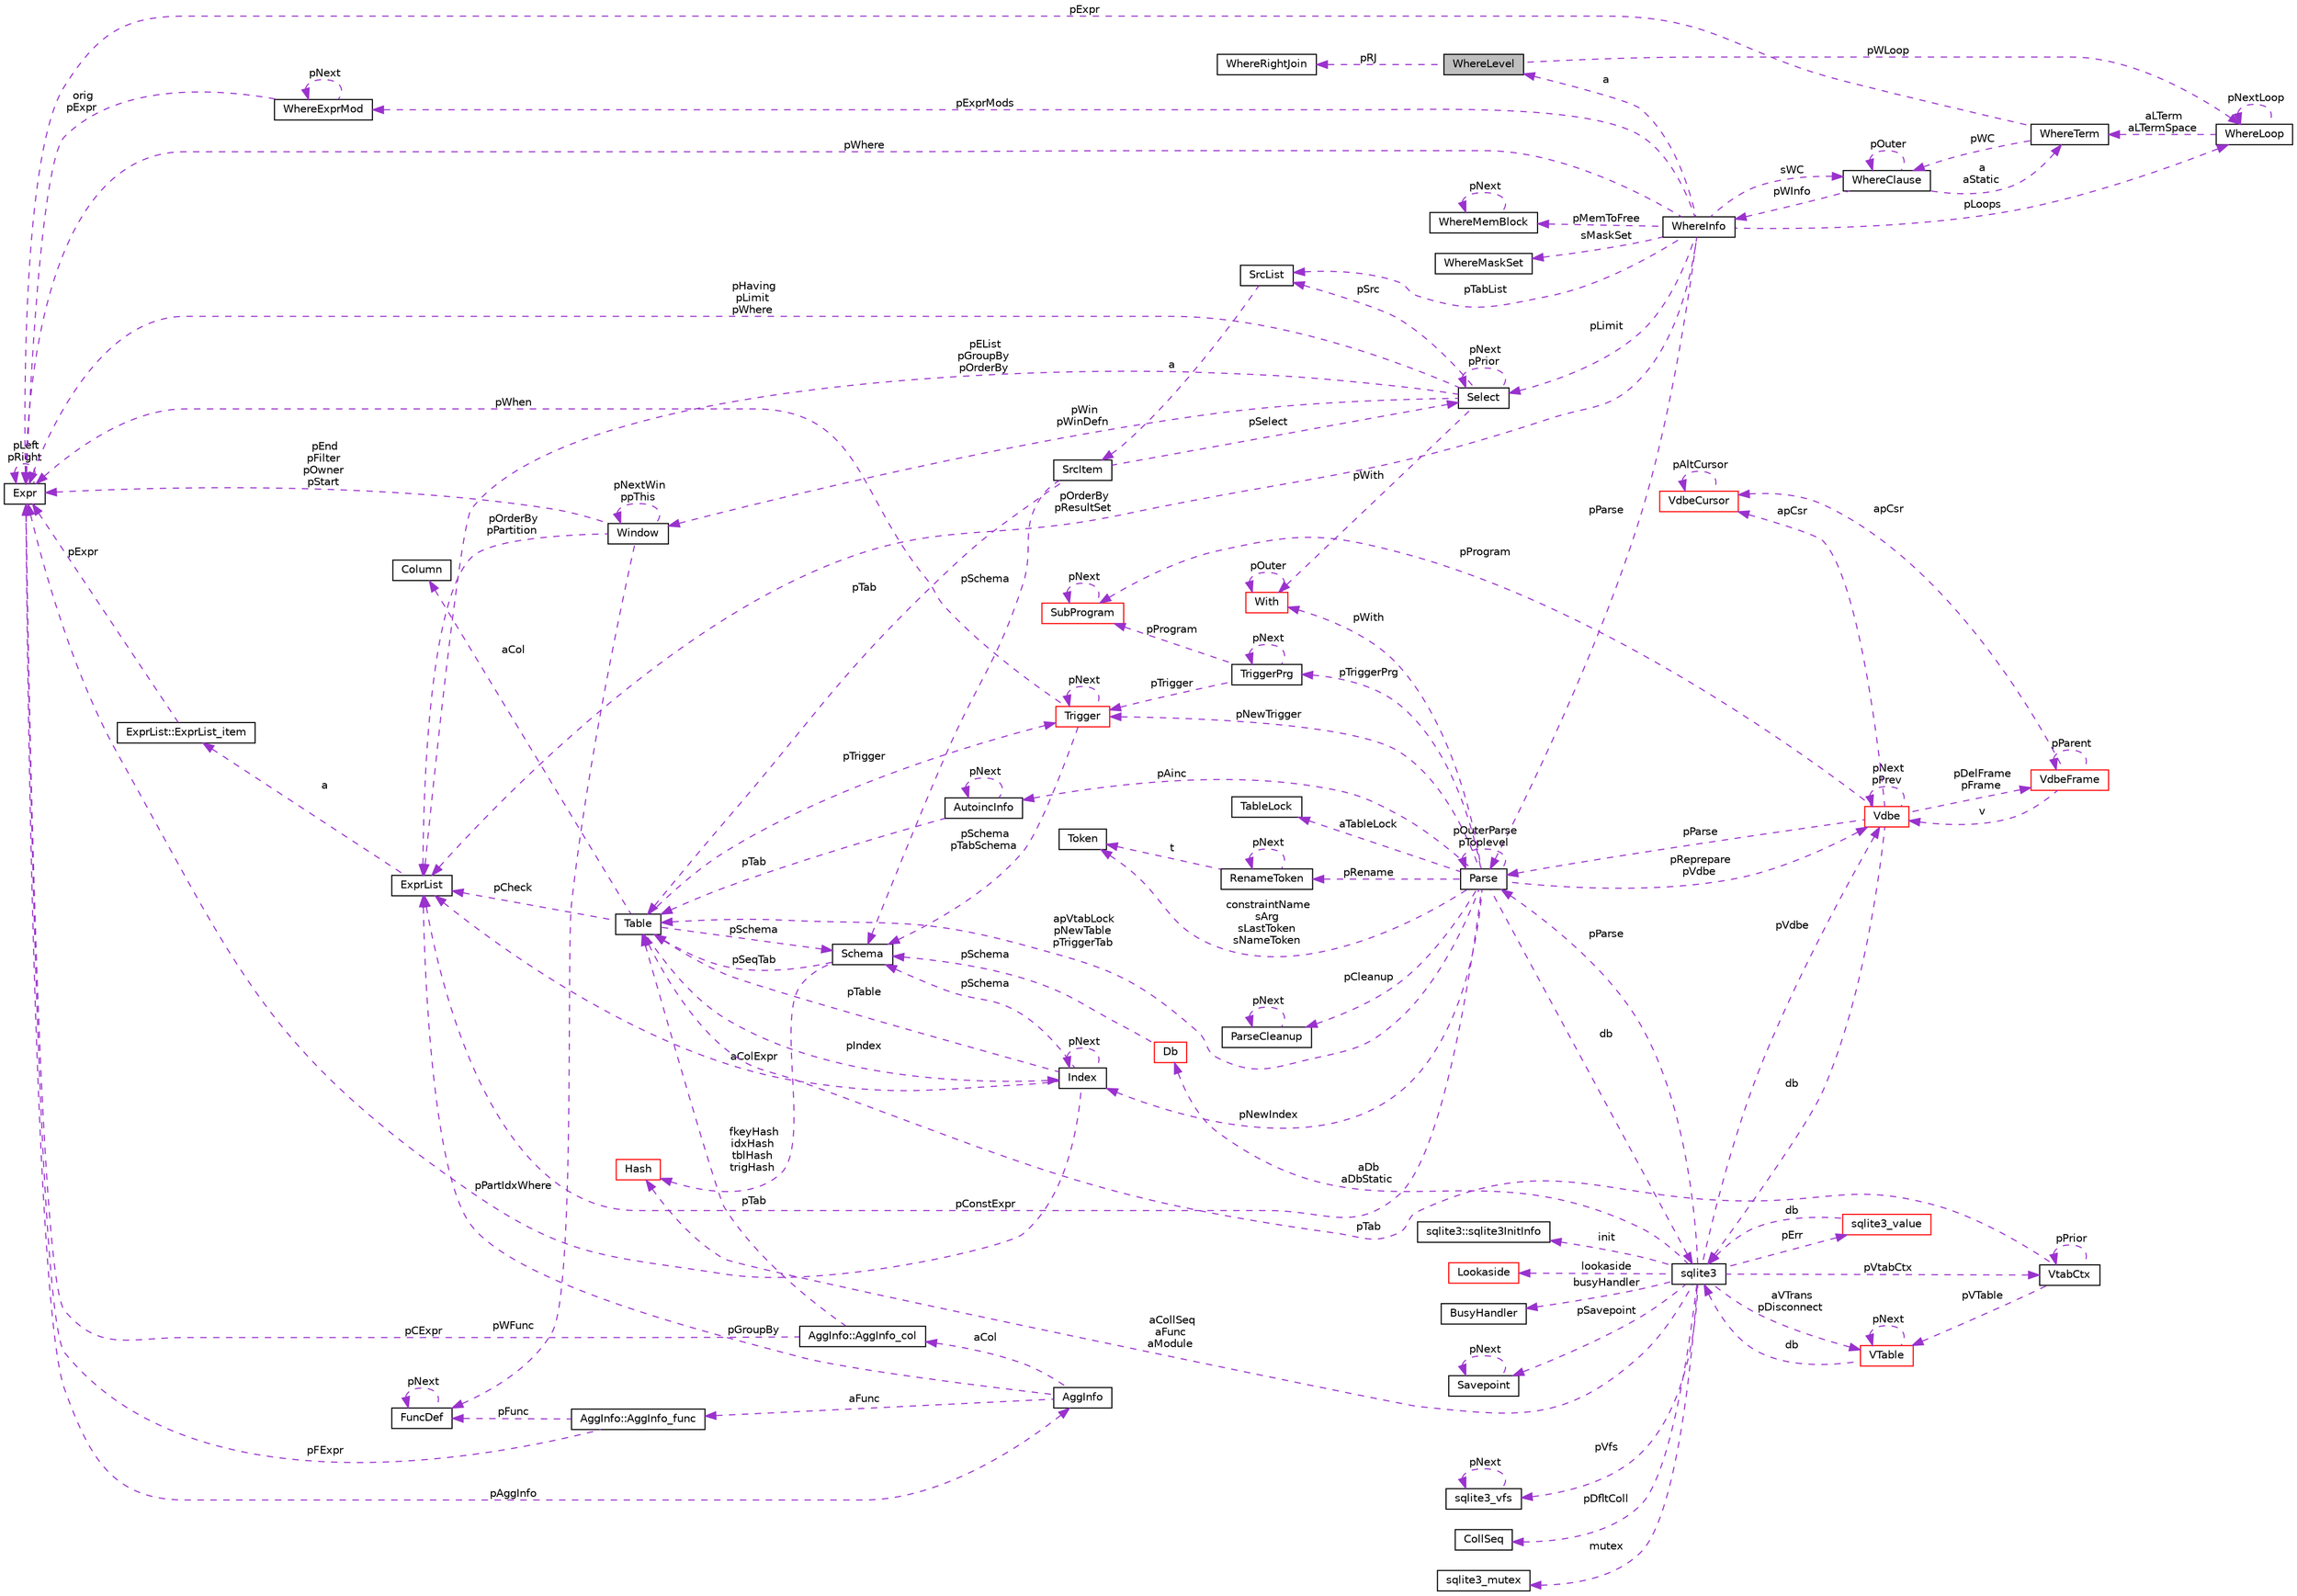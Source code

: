 digraph "WhereLevel"
{
 // LATEX_PDF_SIZE
  edge [fontname="Helvetica",fontsize="10",labelfontname="Helvetica",labelfontsize="10"];
  node [fontname="Helvetica",fontsize="10",shape=record];
  rankdir="LR";
  Node1 [label="WhereLevel",height=0.2,width=0.4,color="black", fillcolor="grey75", style="filled", fontcolor="black",tooltip=" "];
  Node2 -> Node1 [dir="back",color="darkorchid3",fontsize="10",style="dashed",label=" pRJ" ,fontname="Helvetica"];
  Node2 [label="WhereRightJoin",height=0.2,width=0.4,color="black", fillcolor="white", style="filled",URL="$db/d1b/sqlite3_8c.html#df/dd8/structWhereRightJoin",tooltip=" "];
  Node3 -> Node1 [dir="back",color="darkorchid3",fontsize="10",style="dashed",label=" pWLoop" ,fontname="Helvetica"];
  Node3 [label="WhereLoop",height=0.2,width=0.4,color="black", fillcolor="white", style="filled",URL="$db/d1b/sqlite3_8c.html#dd/d9a/structWhereLoop",tooltip=" "];
  Node4 -> Node3 [dir="back",color="darkorchid3",fontsize="10",style="dashed",label=" aLTerm\naLTermSpace" ,fontname="Helvetica"];
  Node4 [label="WhereTerm",height=0.2,width=0.4,color="black", fillcolor="white", style="filled",URL="$db/d1b/sqlite3_8c.html#da/d59/structWhereTerm",tooltip=" "];
  Node5 -> Node4 [dir="back",color="darkorchid3",fontsize="10",style="dashed",label=" pExpr" ,fontname="Helvetica"];
  Node5 [label="Expr",height=0.2,width=0.4,color="black", fillcolor="white", style="filled",URL="$db/d1b/sqlite3_8c.html#d4/dfb/structExpr",tooltip=" "];
  Node5 -> Node5 [dir="back",color="darkorchid3",fontsize="10",style="dashed",label=" pLeft\npRight" ,fontname="Helvetica"];
  Node6 -> Node5 [dir="back",color="darkorchid3",fontsize="10",style="dashed",label=" pAggInfo" ,fontname="Helvetica"];
  Node6 [label="AggInfo",height=0.2,width=0.4,color="black", fillcolor="white", style="filled",URL="$db/d1b/sqlite3_8c.html#d2/dc8/structAggInfo",tooltip=" "];
  Node7 -> Node6 [dir="back",color="darkorchid3",fontsize="10",style="dashed",label=" pGroupBy" ,fontname="Helvetica"];
  Node7 [label="ExprList",height=0.2,width=0.4,color="black", fillcolor="white", style="filled",URL="$db/d1b/sqlite3_8c.html#d5/d5c/structExprList",tooltip=" "];
  Node8 -> Node7 [dir="back",color="darkorchid3",fontsize="10",style="dashed",label=" a" ,fontname="Helvetica"];
  Node8 [label="ExprList::ExprList_item",height=0.2,width=0.4,color="black", fillcolor="white", style="filled",URL="$db/d1b/sqlite3_8c.html#d8/dae/structExprList_1_1ExprList__item",tooltip=" "];
  Node5 -> Node8 [dir="back",color="darkorchid3",fontsize="10",style="dashed",label=" pExpr" ,fontname="Helvetica"];
  Node9 -> Node6 [dir="back",color="darkorchid3",fontsize="10",style="dashed",label=" aCol" ,fontname="Helvetica"];
  Node9 [label="AggInfo::AggInfo_col",height=0.2,width=0.4,color="black", fillcolor="white", style="filled",URL="$db/d1b/sqlite3_8c.html#d6/d3a/structAggInfo_1_1AggInfo__col",tooltip=" "];
  Node10 -> Node9 [dir="back",color="darkorchid3",fontsize="10",style="dashed",label=" pTab" ,fontname="Helvetica"];
  Node10 [label="Table",height=0.2,width=0.4,color="black", fillcolor="white", style="filled",URL="$db/d1b/sqlite3_8c.html#dc/dcb/structTable",tooltip=" "];
  Node11 -> Node10 [dir="back",color="darkorchid3",fontsize="10",style="dashed",label=" aCol" ,fontname="Helvetica"];
  Node11 [label="Column",height=0.2,width=0.4,color="black", fillcolor="white", style="filled",URL="$db/d1b/sqlite3_8c.html#dc/dc1/structColumn",tooltip=" "];
  Node12 -> Node10 [dir="back",color="darkorchid3",fontsize="10",style="dashed",label=" pIndex" ,fontname="Helvetica"];
  Node12 [label="Index",height=0.2,width=0.4,color="black", fillcolor="white", style="filled",URL="$db/d1b/sqlite3_8c.html#df/d86/structIndex",tooltip=" "];
  Node10 -> Node12 [dir="back",color="darkorchid3",fontsize="10",style="dashed",label=" pTable" ,fontname="Helvetica"];
  Node12 -> Node12 [dir="back",color="darkorchid3",fontsize="10",style="dashed",label=" pNext" ,fontname="Helvetica"];
  Node13 -> Node12 [dir="back",color="darkorchid3",fontsize="10",style="dashed",label=" pSchema" ,fontname="Helvetica"];
  Node13 [label="Schema",height=0.2,width=0.4,color="black", fillcolor="white", style="filled",URL="$db/d1b/sqlite3_8c.html#d8/db0/structSchema",tooltip=" "];
  Node14 -> Node13 [dir="back",color="darkorchid3",fontsize="10",style="dashed",label=" fkeyHash\nidxHash\ntblHash\ntrigHash" ,fontname="Helvetica"];
  Node14 [label="Hash",height=0.2,width=0.4,color="red", fillcolor="white", style="filled",URL="$db/d1b/sqlite3_8c.html#d1/dbe/structHash",tooltip=" "];
  Node10 -> Node13 [dir="back",color="darkorchid3",fontsize="10",style="dashed",label=" pSeqTab" ,fontname="Helvetica"];
  Node5 -> Node12 [dir="back",color="darkorchid3",fontsize="10",style="dashed",label=" pPartIdxWhere" ,fontname="Helvetica"];
  Node7 -> Node12 [dir="back",color="darkorchid3",fontsize="10",style="dashed",label=" aColExpr" ,fontname="Helvetica"];
  Node7 -> Node10 [dir="back",color="darkorchid3",fontsize="10",style="dashed",label=" pCheck" ,fontname="Helvetica"];
  Node17 -> Node10 [dir="back",color="darkorchid3",fontsize="10",style="dashed",label=" pTrigger" ,fontname="Helvetica"];
  Node17 [label="Trigger",height=0.2,width=0.4,color="red", fillcolor="white", style="filled",URL="$db/d1b/sqlite3_8c.html#dc/d15/structTrigger",tooltip=" "];
  Node5 -> Node17 [dir="back",color="darkorchid3",fontsize="10",style="dashed",label=" pWhen" ,fontname="Helvetica"];
  Node13 -> Node17 [dir="back",color="darkorchid3",fontsize="10",style="dashed",label=" pSchema\npTabSchema" ,fontname="Helvetica"];
  Node17 -> Node17 [dir="back",color="darkorchid3",fontsize="10",style="dashed",label=" pNext" ,fontname="Helvetica"];
  Node13 -> Node10 [dir="back",color="darkorchid3",fontsize="10",style="dashed",label=" pSchema" ,fontname="Helvetica"];
  Node5 -> Node9 [dir="back",color="darkorchid3",fontsize="10",style="dashed",label=" pCExpr" ,fontname="Helvetica"];
  Node30 -> Node6 [dir="back",color="darkorchid3",fontsize="10",style="dashed",label=" aFunc" ,fontname="Helvetica"];
  Node30 [label="AggInfo::AggInfo_func",height=0.2,width=0.4,color="black", fillcolor="white", style="filled",URL="$db/d1b/sqlite3_8c.html#d3/d2e/structAggInfo_1_1AggInfo__func",tooltip=" "];
  Node5 -> Node30 [dir="back",color="darkorchid3",fontsize="10",style="dashed",label=" pFExpr" ,fontname="Helvetica"];
  Node28 -> Node30 [dir="back",color="darkorchid3",fontsize="10",style="dashed",label=" pFunc" ,fontname="Helvetica"];
  Node28 [label="FuncDef",height=0.2,width=0.4,color="black", fillcolor="white", style="filled",URL="$d1/d3a/structFuncDef.html",tooltip=" "];
  Node28 -> Node28 [dir="back",color="darkorchid3",fontsize="10",style="dashed",label=" pNext" ,fontname="Helvetica"];
  Node31 -> Node4 [dir="back",color="darkorchid3",fontsize="10",style="dashed",label=" pWC" ,fontname="Helvetica"];
  Node31 [label="WhereClause",height=0.2,width=0.4,color="black", fillcolor="white", style="filled",URL="$db/d1b/sqlite3_8c.html#da/d54/structWhereClause",tooltip=" "];
  Node32 -> Node31 [dir="back",color="darkorchid3",fontsize="10",style="dashed",label=" pWInfo" ,fontname="Helvetica"];
  Node32 [label="WhereInfo",height=0.2,width=0.4,color="black", fillcolor="white", style="filled",URL="$db/d1b/sqlite3_8c.html#d9/d37/structWhereInfo",tooltip=" "];
  Node33 -> Node32 [dir="back",color="darkorchid3",fontsize="10",style="dashed",label=" pParse" ,fontname="Helvetica"];
  Node33 [label="Parse",height=0.2,width=0.4,color="black", fillcolor="white", style="filled",URL="$db/d1b/sqlite3_8c.html#db/dbb/structParse",tooltip=" "];
  Node34 -> Node33 [dir="back",color="darkorchid3",fontsize="10",style="dashed",label=" db" ,fontname="Helvetica"];
  Node34 [label="sqlite3",height=0.2,width=0.4,color="black", fillcolor="white", style="filled",URL="$d9/dcd/structsqlite3.html",tooltip=" "];
  Node35 -> Node34 [dir="back",color="darkorchid3",fontsize="10",style="dashed",label=" pVfs" ,fontname="Helvetica"];
  Node35 [label="sqlite3_vfs",height=0.2,width=0.4,color="black", fillcolor="white", style="filled",URL="$d3/d36/structsqlite3__vfs.html",tooltip=" "];
  Node35 -> Node35 [dir="back",color="darkorchid3",fontsize="10",style="dashed",label=" pNext" ,fontname="Helvetica"];
  Node36 -> Node34 [dir="back",color="darkorchid3",fontsize="10",style="dashed",label=" pVdbe" ,fontname="Helvetica"];
  Node36 [label="Vdbe",height=0.2,width=0.4,color="red", fillcolor="white", style="filled",URL="$db/d1b/sqlite3_8c.html#de/d53/structVdbe",tooltip=" "];
  Node34 -> Node36 [dir="back",color="darkorchid3",fontsize="10",style="dashed",label=" db" ,fontname="Helvetica"];
  Node36 -> Node36 [dir="back",color="darkorchid3",fontsize="10",style="dashed",label=" pNext\npPrev" ,fontname="Helvetica"];
  Node33 -> Node36 [dir="back",color="darkorchid3",fontsize="10",style="dashed",label=" pParse" ,fontname="Helvetica"];
  Node37 -> Node36 [dir="back",color="darkorchid3",fontsize="10",style="dashed",label=" apCsr" ,fontname="Helvetica"];
  Node37 [label="VdbeCursor",height=0.2,width=0.4,color="red", fillcolor="white", style="filled",URL="$db/d1b/sqlite3_8c.html#d0/dd5/structVdbeCursor",tooltip=" "];
  Node37 -> Node37 [dir="back",color="darkorchid3",fontsize="10",style="dashed",label=" pAltCursor" ,fontname="Helvetica"];
  Node40 -> Node36 [dir="back",color="darkorchid3",fontsize="10",style="dashed",label=" pDelFrame\npFrame" ,fontname="Helvetica"];
  Node40 [label="VdbeFrame",height=0.2,width=0.4,color="red", fillcolor="white", style="filled",URL="$db/d1b/sqlite3_8c.html#df/db1/structVdbeFrame",tooltip=" "];
  Node36 -> Node40 [dir="back",color="darkorchid3",fontsize="10",style="dashed",label=" v" ,fontname="Helvetica"];
  Node40 -> Node40 [dir="back",color="darkorchid3",fontsize="10",style="dashed",label=" pParent" ,fontname="Helvetica"];
  Node37 -> Node40 [dir="back",color="darkorchid3",fontsize="10",style="dashed",label=" apCsr" ,fontname="Helvetica"];
  Node42 -> Node36 [dir="back",color="darkorchid3",fontsize="10",style="dashed",label=" pProgram" ,fontname="Helvetica"];
  Node42 [label="SubProgram",height=0.2,width=0.4,color="red", fillcolor="white", style="filled",URL="$db/d1b/sqlite3_8c.html#de/d7a/structSubProgram",tooltip=" "];
  Node42 -> Node42 [dir="back",color="darkorchid3",fontsize="10",style="dashed",label=" pNext" ,fontname="Helvetica"];
  Node39 -> Node34 [dir="back",color="darkorchid3",fontsize="10",style="dashed",label=" pDfltColl" ,fontname="Helvetica"];
  Node39 [label="CollSeq",height=0.2,width=0.4,color="black", fillcolor="white", style="filled",URL="$d1/d4e/structCollSeq.html",tooltip=" "];
  Node52 -> Node34 [dir="back",color="darkorchid3",fontsize="10",style="dashed",label=" mutex" ,fontname="Helvetica"];
  Node52 [label="sqlite3_mutex",height=0.2,width=0.4,color="black", fillcolor="white", style="filled",URL="$db/d1b/sqlite3_8c.html#d5/d3c/structsqlite3__mutex",tooltip=" "];
  Node53 -> Node34 [dir="back",color="darkorchid3",fontsize="10",style="dashed",label=" aDb\naDbStatic" ,fontname="Helvetica"];
  Node53 [label="Db",height=0.2,width=0.4,color="red", fillcolor="white", style="filled",URL="$db/d1b/sqlite3_8c.html#d2/d6b/structDb",tooltip=" "];
  Node13 -> Node53 [dir="back",color="darkorchid3",fontsize="10",style="dashed",label=" pSchema" ,fontname="Helvetica"];
  Node71 -> Node34 [dir="back",color="darkorchid3",fontsize="10",style="dashed",label=" init" ,fontname="Helvetica"];
  Node71 [label="sqlite3::sqlite3InitInfo",height=0.2,width=0.4,color="black", fillcolor="white", style="filled",URL="$d9/dcd/structsqlite3.html#df/d52/structsqlite3_1_1sqlite3InitInfo",tooltip=" "];
  Node33 -> Node34 [dir="back",color="darkorchid3",fontsize="10",style="dashed",label=" pParse" ,fontname="Helvetica"];
  Node46 -> Node34 [dir="back",color="darkorchid3",fontsize="10",style="dashed",label=" pErr" ,fontname="Helvetica"];
  Node46 [label="sqlite3_value",height=0.2,width=0.4,color="red", fillcolor="white", style="filled",URL="$d0/d9c/structsqlite3__value.html",tooltip=" "];
  Node34 -> Node46 [dir="back",color="darkorchid3",fontsize="10",style="dashed",label=" db" ,fontname="Helvetica"];
  Node72 -> Node34 [dir="back",color="darkorchid3",fontsize="10",style="dashed",label=" lookaside" ,fontname="Helvetica"];
  Node72 [label="Lookaside",height=0.2,width=0.4,color="red", fillcolor="white", style="filled",URL="$db/d1b/sqlite3_8c.html#d9/d54/structLookaside",tooltip=" "];
  Node14 -> Node34 [dir="back",color="darkorchid3",fontsize="10",style="dashed",label=" aCollSeq\naFunc\naModule" ,fontname="Helvetica"];
  Node74 -> Node34 [dir="back",color="darkorchid3",fontsize="10",style="dashed",label=" pVtabCtx" ,fontname="Helvetica"];
  Node74 [label="VtabCtx",height=0.2,width=0.4,color="black", fillcolor="white", style="filled",URL="$db/d1b/sqlite3_8c.html#d3/d4f/structVtabCtx",tooltip=" "];
  Node48 -> Node74 [dir="back",color="darkorchid3",fontsize="10",style="dashed",label=" pVTable" ,fontname="Helvetica"];
  Node48 [label="VTable",height=0.2,width=0.4,color="red", fillcolor="white", style="filled",URL="$db/d1b/sqlite3_8c.html#d9/dde/structVTable",tooltip=" "];
  Node34 -> Node48 [dir="back",color="darkorchid3",fontsize="10",style="dashed",label=" db" ,fontname="Helvetica"];
  Node48 -> Node48 [dir="back",color="darkorchid3",fontsize="10",style="dashed",label=" pNext" ,fontname="Helvetica"];
  Node10 -> Node74 [dir="back",color="darkorchid3",fontsize="10",style="dashed",label=" pTab" ,fontname="Helvetica"];
  Node74 -> Node74 [dir="back",color="darkorchid3",fontsize="10",style="dashed",label=" pPrior" ,fontname="Helvetica"];
  Node48 -> Node34 [dir="back",color="darkorchid3",fontsize="10",style="dashed",label=" aVTrans\npDisconnect" ,fontname="Helvetica"];
  Node75 -> Node34 [dir="back",color="darkorchid3",fontsize="10",style="dashed",label=" busyHandler" ,fontname="Helvetica"];
  Node75 [label="BusyHandler",height=0.2,width=0.4,color="black", fillcolor="white", style="filled",URL="$dc/d2e/structBusyHandler.html",tooltip=" "];
  Node76 -> Node34 [dir="back",color="darkorchid3",fontsize="10",style="dashed",label=" pSavepoint" ,fontname="Helvetica"];
  Node76 [label="Savepoint",height=0.2,width=0.4,color="black", fillcolor="white", style="filled",URL="$db/d1b/sqlite3_8c.html#d3/d2f/structSavepoint",tooltip=" "];
  Node76 -> Node76 [dir="back",color="darkorchid3",fontsize="10",style="dashed",label=" pNext" ,fontname="Helvetica"];
  Node36 -> Node33 [dir="back",color="darkorchid3",fontsize="10",style="dashed",label=" pReprepare\npVdbe" ,fontname="Helvetica"];
  Node7 -> Node33 [dir="back",color="darkorchid3",fontsize="10",style="dashed",label=" pConstExpr" ,fontname="Helvetica"];
  Node77 -> Node33 [dir="back",color="darkorchid3",fontsize="10",style="dashed",label=" constraintName\nsArg\nsLastToken\nsNameToken" ,fontname="Helvetica"];
  Node77 [label="Token",height=0.2,width=0.4,color="black", fillcolor="white", style="filled",URL="$db/d1b/sqlite3_8c.html#df/dcd/structToken",tooltip=" "];
  Node78 -> Node33 [dir="back",color="darkorchid3",fontsize="10",style="dashed",label=" aTableLock" ,fontname="Helvetica"];
  Node78 [label="TableLock",height=0.2,width=0.4,color="black", fillcolor="white", style="filled",URL="$db/d1b/sqlite3_8c.html#d1/d79/structTableLock",tooltip=" "];
  Node79 -> Node33 [dir="back",color="darkorchid3",fontsize="10",style="dashed",label=" pAinc" ,fontname="Helvetica"];
  Node79 [label="AutoincInfo",height=0.2,width=0.4,color="black", fillcolor="white", style="filled",URL="$db/d1b/sqlite3_8c.html#db/d7b/structAutoincInfo",tooltip=" "];
  Node79 -> Node79 [dir="back",color="darkorchid3",fontsize="10",style="dashed",label=" pNext" ,fontname="Helvetica"];
  Node10 -> Node79 [dir="back",color="darkorchid3",fontsize="10",style="dashed",label=" pTab" ,fontname="Helvetica"];
  Node33 -> Node33 [dir="back",color="darkorchid3",fontsize="10",style="dashed",label=" pOuterParse\npToplevel" ,fontname="Helvetica"];
  Node10 -> Node33 [dir="back",color="darkorchid3",fontsize="10",style="dashed",label=" apVtabLock\npNewTable\npTriggerTab" ,fontname="Helvetica"];
  Node80 -> Node33 [dir="back",color="darkorchid3",fontsize="10",style="dashed",label=" pTriggerPrg" ,fontname="Helvetica"];
  Node80 [label="TriggerPrg",height=0.2,width=0.4,color="black", fillcolor="white", style="filled",URL="$db/d1b/sqlite3_8c.html#d9/d62/structTriggerPrg",tooltip=" "];
  Node17 -> Node80 [dir="back",color="darkorchid3",fontsize="10",style="dashed",label=" pTrigger" ,fontname="Helvetica"];
  Node80 -> Node80 [dir="back",color="darkorchid3",fontsize="10",style="dashed",label=" pNext" ,fontname="Helvetica"];
  Node42 -> Node80 [dir="back",color="darkorchid3",fontsize="10",style="dashed",label=" pProgram" ,fontname="Helvetica"];
  Node81 -> Node33 [dir="back",color="darkorchid3",fontsize="10",style="dashed",label=" pCleanup" ,fontname="Helvetica"];
  Node81 [label="ParseCleanup",height=0.2,width=0.4,color="black", fillcolor="white", style="filled",URL="$de/d52/structParseCleanup.html",tooltip=" "];
  Node81 -> Node81 [dir="back",color="darkorchid3",fontsize="10",style="dashed",label=" pNext" ,fontname="Helvetica"];
  Node12 -> Node33 [dir="back",color="darkorchid3",fontsize="10",style="dashed",label=" pNewIndex" ,fontname="Helvetica"];
  Node17 -> Node33 [dir="back",color="darkorchid3",fontsize="10",style="dashed",label=" pNewTrigger" ,fontname="Helvetica"];
  Node24 -> Node33 [dir="back",color="darkorchid3",fontsize="10",style="dashed",label=" pWith" ,fontname="Helvetica"];
  Node24 [label="With",height=0.2,width=0.4,color="red", fillcolor="white", style="filled",URL="$db/d1b/sqlite3_8c.html#df/d70/structWith",tooltip=" "];
  Node24 -> Node24 [dir="back",color="darkorchid3",fontsize="10",style="dashed",label=" pOuter" ,fontname="Helvetica"];
  Node82 -> Node33 [dir="back",color="darkorchid3",fontsize="10",style="dashed",label=" pRename" ,fontname="Helvetica"];
  Node82 [label="RenameToken",height=0.2,width=0.4,color="black", fillcolor="white", style="filled",URL="$db/d1b/sqlite3_8c.html#d7/db5/structRenameToken",tooltip=" "];
  Node77 -> Node82 [dir="back",color="darkorchid3",fontsize="10",style="dashed",label=" t" ,fontname="Helvetica"];
  Node82 -> Node82 [dir="back",color="darkorchid3",fontsize="10",style="dashed",label=" pNext" ,fontname="Helvetica"];
  Node22 -> Node32 [dir="back",color="darkorchid3",fontsize="10",style="dashed",label=" pTabList" ,fontname="Helvetica"];
  Node22 [label="SrcList",height=0.2,width=0.4,color="black", fillcolor="white", style="filled",URL="$db/d1b/sqlite3_8c.html#de/deb/structSrcList",tooltip=" "];
  Node23 -> Node22 [dir="back",color="darkorchid3",fontsize="10",style="dashed",label=" a" ,fontname="Helvetica"];
  Node23 [label="SrcItem",height=0.2,width=0.4,color="black", fillcolor="white", style="filled",URL="$db/d1b/sqlite3_8c.html#d0/d26/structSrcItem",tooltip=" "];
  Node13 -> Node23 [dir="back",color="darkorchid3",fontsize="10",style="dashed",label=" pSchema" ,fontname="Helvetica"];
  Node10 -> Node23 [dir="back",color="darkorchid3",fontsize="10",style="dashed",label=" pTab" ,fontname="Helvetica"];
  Node21 -> Node23 [dir="back",color="darkorchid3",fontsize="10",style="dashed",label=" pSelect" ,fontname="Helvetica"];
  Node21 [label="Select",height=0.2,width=0.4,color="black", fillcolor="white", style="filled",URL="$db/d1b/sqlite3_8c.html#dd/d39/structSelect",tooltip=" "];
  Node7 -> Node21 [dir="back",color="darkorchid3",fontsize="10",style="dashed",label=" pEList\npGroupBy\npOrderBy" ,fontname="Helvetica"];
  Node22 -> Node21 [dir="back",color="darkorchid3",fontsize="10",style="dashed",label=" pSrc" ,fontname="Helvetica"];
  Node5 -> Node21 [dir="back",color="darkorchid3",fontsize="10",style="dashed",label=" pHaving\npLimit\npWhere" ,fontname="Helvetica"];
  Node21 -> Node21 [dir="back",color="darkorchid3",fontsize="10",style="dashed",label=" pNext\npPrior" ,fontname="Helvetica"];
  Node24 -> Node21 [dir="back",color="darkorchid3",fontsize="10",style="dashed",label=" pWith" ,fontname="Helvetica"];
  Node27 -> Node21 [dir="back",color="darkorchid3",fontsize="10",style="dashed",label=" pWin\npWinDefn" ,fontname="Helvetica"];
  Node27 [label="Window",height=0.2,width=0.4,color="black", fillcolor="white", style="filled",URL="$db/d1b/sqlite3_8c.html#d6/d08/structWindow",tooltip=" "];
  Node7 -> Node27 [dir="back",color="darkorchid3",fontsize="10",style="dashed",label=" pOrderBy\npPartition" ,fontname="Helvetica"];
  Node5 -> Node27 [dir="back",color="darkorchid3",fontsize="10",style="dashed",label=" pEnd\npFilter\npOwner\npStart" ,fontname="Helvetica"];
  Node27 -> Node27 [dir="back",color="darkorchid3",fontsize="10",style="dashed",label=" pNextWin\nppThis" ,fontname="Helvetica"];
  Node28 -> Node27 [dir="back",color="darkorchid3",fontsize="10",style="dashed",label=" pWFunc" ,fontname="Helvetica"];
  Node7 -> Node32 [dir="back",color="darkorchid3",fontsize="10",style="dashed",label=" pOrderBy\npResultSet" ,fontname="Helvetica"];
  Node5 -> Node32 [dir="back",color="darkorchid3",fontsize="10",style="dashed",label=" pWhere" ,fontname="Helvetica"];
  Node21 -> Node32 [dir="back",color="darkorchid3",fontsize="10",style="dashed",label=" pLimit" ,fontname="Helvetica"];
  Node3 -> Node32 [dir="back",color="darkorchid3",fontsize="10",style="dashed",label=" pLoops" ,fontname="Helvetica"];
  Node83 -> Node32 [dir="back",color="darkorchid3",fontsize="10",style="dashed",label=" pExprMods" ,fontname="Helvetica"];
  Node83 [label="WhereExprMod",height=0.2,width=0.4,color="black", fillcolor="white", style="filled",URL="$db/d1b/sqlite3_8c.html#de/dbe/structWhereExprMod",tooltip=" "];
  Node83 -> Node83 [dir="back",color="darkorchid3",fontsize="10",style="dashed",label=" pNext" ,fontname="Helvetica"];
  Node5 -> Node83 [dir="back",color="darkorchid3",fontsize="10",style="dashed",label=" orig\npExpr" ,fontname="Helvetica"];
  Node84 -> Node32 [dir="back",color="darkorchid3",fontsize="10",style="dashed",label=" pMemToFree" ,fontname="Helvetica"];
  Node84 [label="WhereMemBlock",height=0.2,width=0.4,color="black", fillcolor="white", style="filled",URL="$db/d1b/sqlite3_8c.html#d7/df6/structWhereMemBlock",tooltip=" "];
  Node84 -> Node84 [dir="back",color="darkorchid3",fontsize="10",style="dashed",label=" pNext" ,fontname="Helvetica"];
  Node31 -> Node32 [dir="back",color="darkorchid3",fontsize="10",style="dashed",label=" sWC" ,fontname="Helvetica"];
  Node85 -> Node32 [dir="back",color="darkorchid3",fontsize="10",style="dashed",label=" sMaskSet" ,fontname="Helvetica"];
  Node85 [label="WhereMaskSet",height=0.2,width=0.4,color="black", fillcolor="white", style="filled",URL="$db/d1b/sqlite3_8c.html#d4/d2e/structWhereMaskSet",tooltip=" "];
  Node1 -> Node32 [dir="back",color="darkorchid3",fontsize="10",style="dashed",label=" a" ,fontname="Helvetica"];
  Node31 -> Node31 [dir="back",color="darkorchid3",fontsize="10",style="dashed",label=" pOuter" ,fontname="Helvetica"];
  Node4 -> Node31 [dir="back",color="darkorchid3",fontsize="10",style="dashed",label=" a\naStatic" ,fontname="Helvetica"];
  Node3 -> Node3 [dir="back",color="darkorchid3",fontsize="10",style="dashed",label=" pNextLoop" ,fontname="Helvetica"];
}
